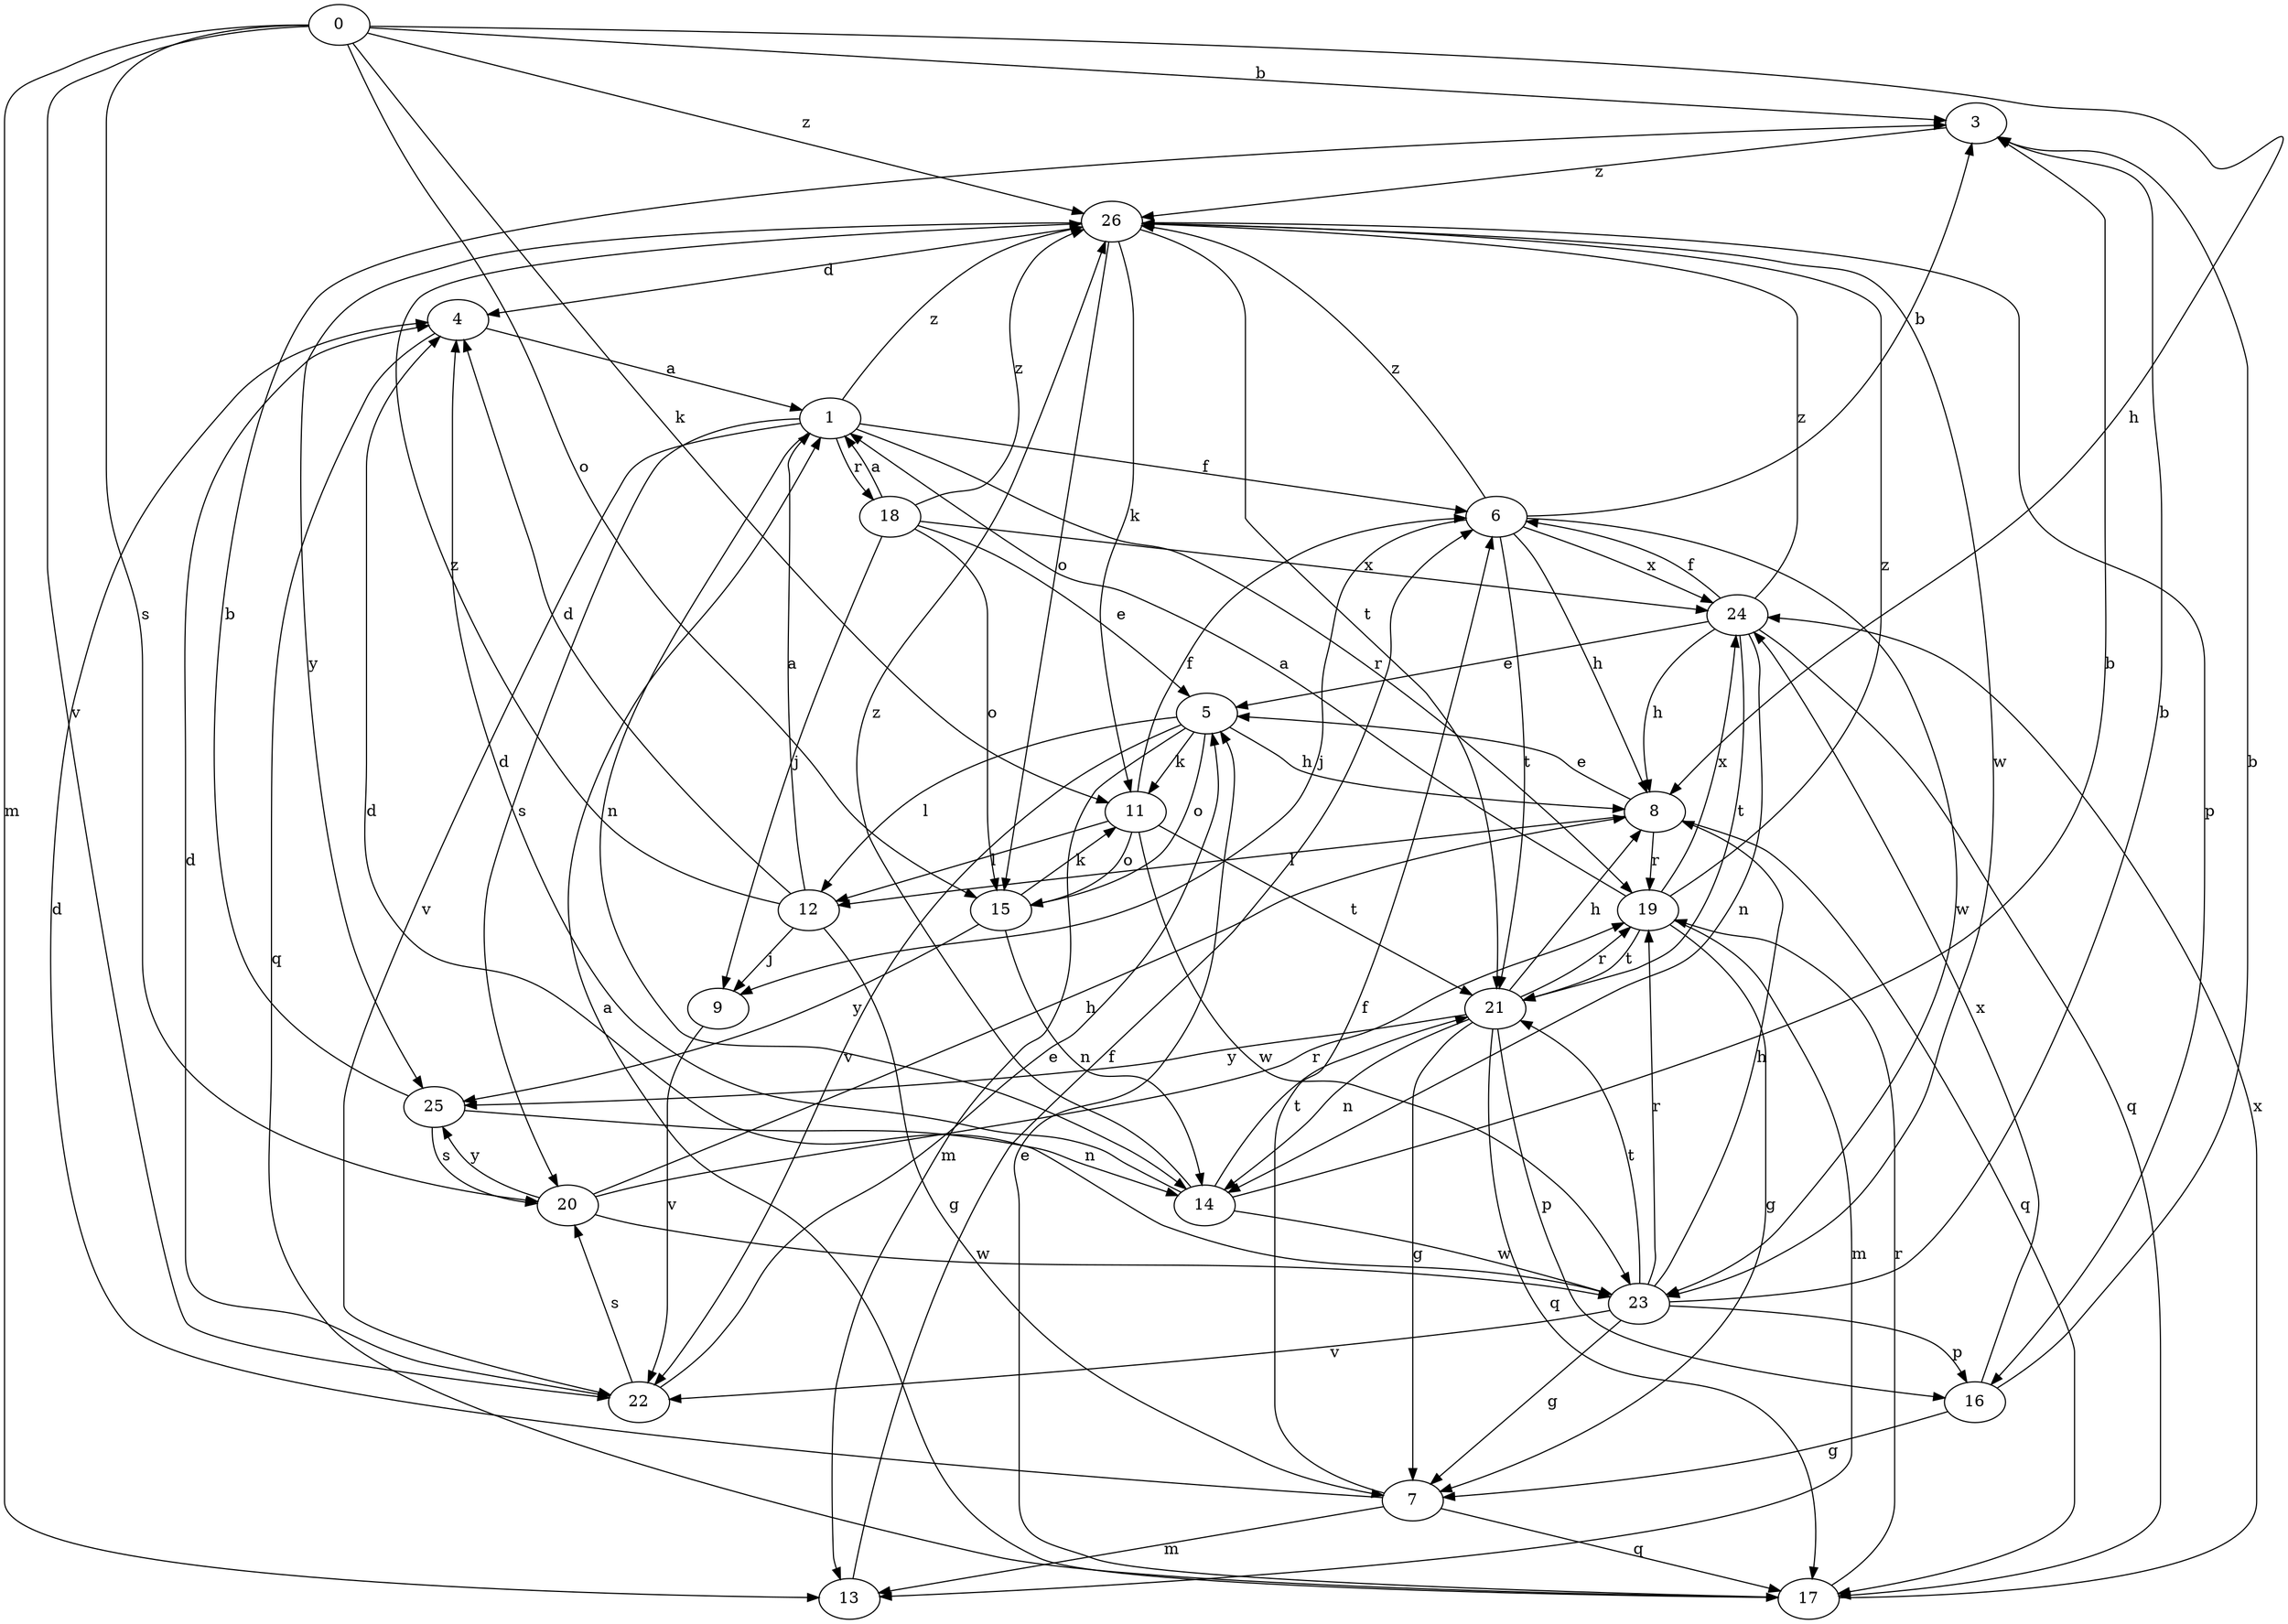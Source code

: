 strict digraph  {
0;
1;
3;
4;
5;
6;
7;
8;
9;
11;
12;
13;
14;
15;
16;
17;
18;
19;
20;
21;
22;
23;
24;
25;
26;
0 -> 3  [label=b];
0 -> 8  [label=h];
0 -> 11  [label=k];
0 -> 13  [label=m];
0 -> 15  [label=o];
0 -> 20  [label=s];
0 -> 22  [label=v];
0 -> 26  [label=z];
1 -> 6  [label=f];
1 -> 14  [label=n];
1 -> 18  [label=r];
1 -> 19  [label=r];
1 -> 20  [label=s];
1 -> 22  [label=v];
1 -> 26  [label=z];
3 -> 26  [label=z];
4 -> 1  [label=a];
4 -> 17  [label=q];
5 -> 8  [label=h];
5 -> 11  [label=k];
5 -> 12  [label=l];
5 -> 13  [label=m];
5 -> 15  [label=o];
5 -> 22  [label=v];
6 -> 3  [label=b];
6 -> 8  [label=h];
6 -> 9  [label=j];
6 -> 21  [label=t];
6 -> 23  [label=w];
6 -> 24  [label=x];
6 -> 26  [label=z];
7 -> 4  [label=d];
7 -> 6  [label=f];
7 -> 13  [label=m];
7 -> 17  [label=q];
8 -> 5  [label=e];
8 -> 12  [label=l];
8 -> 17  [label=q];
8 -> 19  [label=r];
9 -> 22  [label=v];
11 -> 6  [label=f];
11 -> 12  [label=l];
11 -> 15  [label=o];
11 -> 21  [label=t];
11 -> 23  [label=w];
12 -> 1  [label=a];
12 -> 4  [label=d];
12 -> 7  [label=g];
12 -> 9  [label=j];
12 -> 26  [label=z];
13 -> 6  [label=f];
14 -> 3  [label=b];
14 -> 4  [label=d];
14 -> 21  [label=t];
14 -> 23  [label=w];
14 -> 26  [label=z];
15 -> 11  [label=k];
15 -> 14  [label=n];
15 -> 25  [label=y];
16 -> 3  [label=b];
16 -> 7  [label=g];
16 -> 24  [label=x];
17 -> 1  [label=a];
17 -> 5  [label=e];
17 -> 19  [label=r];
17 -> 24  [label=x];
18 -> 1  [label=a];
18 -> 5  [label=e];
18 -> 9  [label=j];
18 -> 15  [label=o];
18 -> 24  [label=x];
18 -> 26  [label=z];
19 -> 1  [label=a];
19 -> 7  [label=g];
19 -> 13  [label=m];
19 -> 21  [label=t];
19 -> 24  [label=x];
19 -> 26  [label=z];
20 -> 8  [label=h];
20 -> 19  [label=r];
20 -> 23  [label=w];
20 -> 25  [label=y];
21 -> 7  [label=g];
21 -> 8  [label=h];
21 -> 14  [label=n];
21 -> 16  [label=p];
21 -> 17  [label=q];
21 -> 19  [label=r];
21 -> 25  [label=y];
22 -> 4  [label=d];
22 -> 5  [label=e];
22 -> 20  [label=s];
23 -> 3  [label=b];
23 -> 4  [label=d];
23 -> 7  [label=g];
23 -> 8  [label=h];
23 -> 16  [label=p];
23 -> 19  [label=r];
23 -> 21  [label=t];
23 -> 22  [label=v];
24 -> 5  [label=e];
24 -> 6  [label=f];
24 -> 8  [label=h];
24 -> 14  [label=n];
24 -> 17  [label=q];
24 -> 21  [label=t];
24 -> 26  [label=z];
25 -> 3  [label=b];
25 -> 14  [label=n];
25 -> 20  [label=s];
26 -> 4  [label=d];
26 -> 11  [label=k];
26 -> 15  [label=o];
26 -> 16  [label=p];
26 -> 21  [label=t];
26 -> 23  [label=w];
26 -> 25  [label=y];
}
